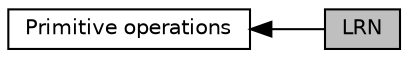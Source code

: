 digraph "LRN"
{
  edge [fontname="Helvetica",fontsize="10",labelfontname="Helvetica",labelfontsize="10"];
  node [fontname="Helvetica",fontsize="10",shape=record];
  rankdir=LR;
  Node0 [label="LRN",height=0.2,width=0.4,color="black", fillcolor="grey75", style="filled", fontcolor="black"];
  Node1 [label="Primitive operations",height=0.2,width=0.4,color="black", fillcolor="white", style="filled",URL="$group__c__api__primitive.html"];
  Node1->Node0 [shape=plaintext, dir="back", style="solid"];
}
